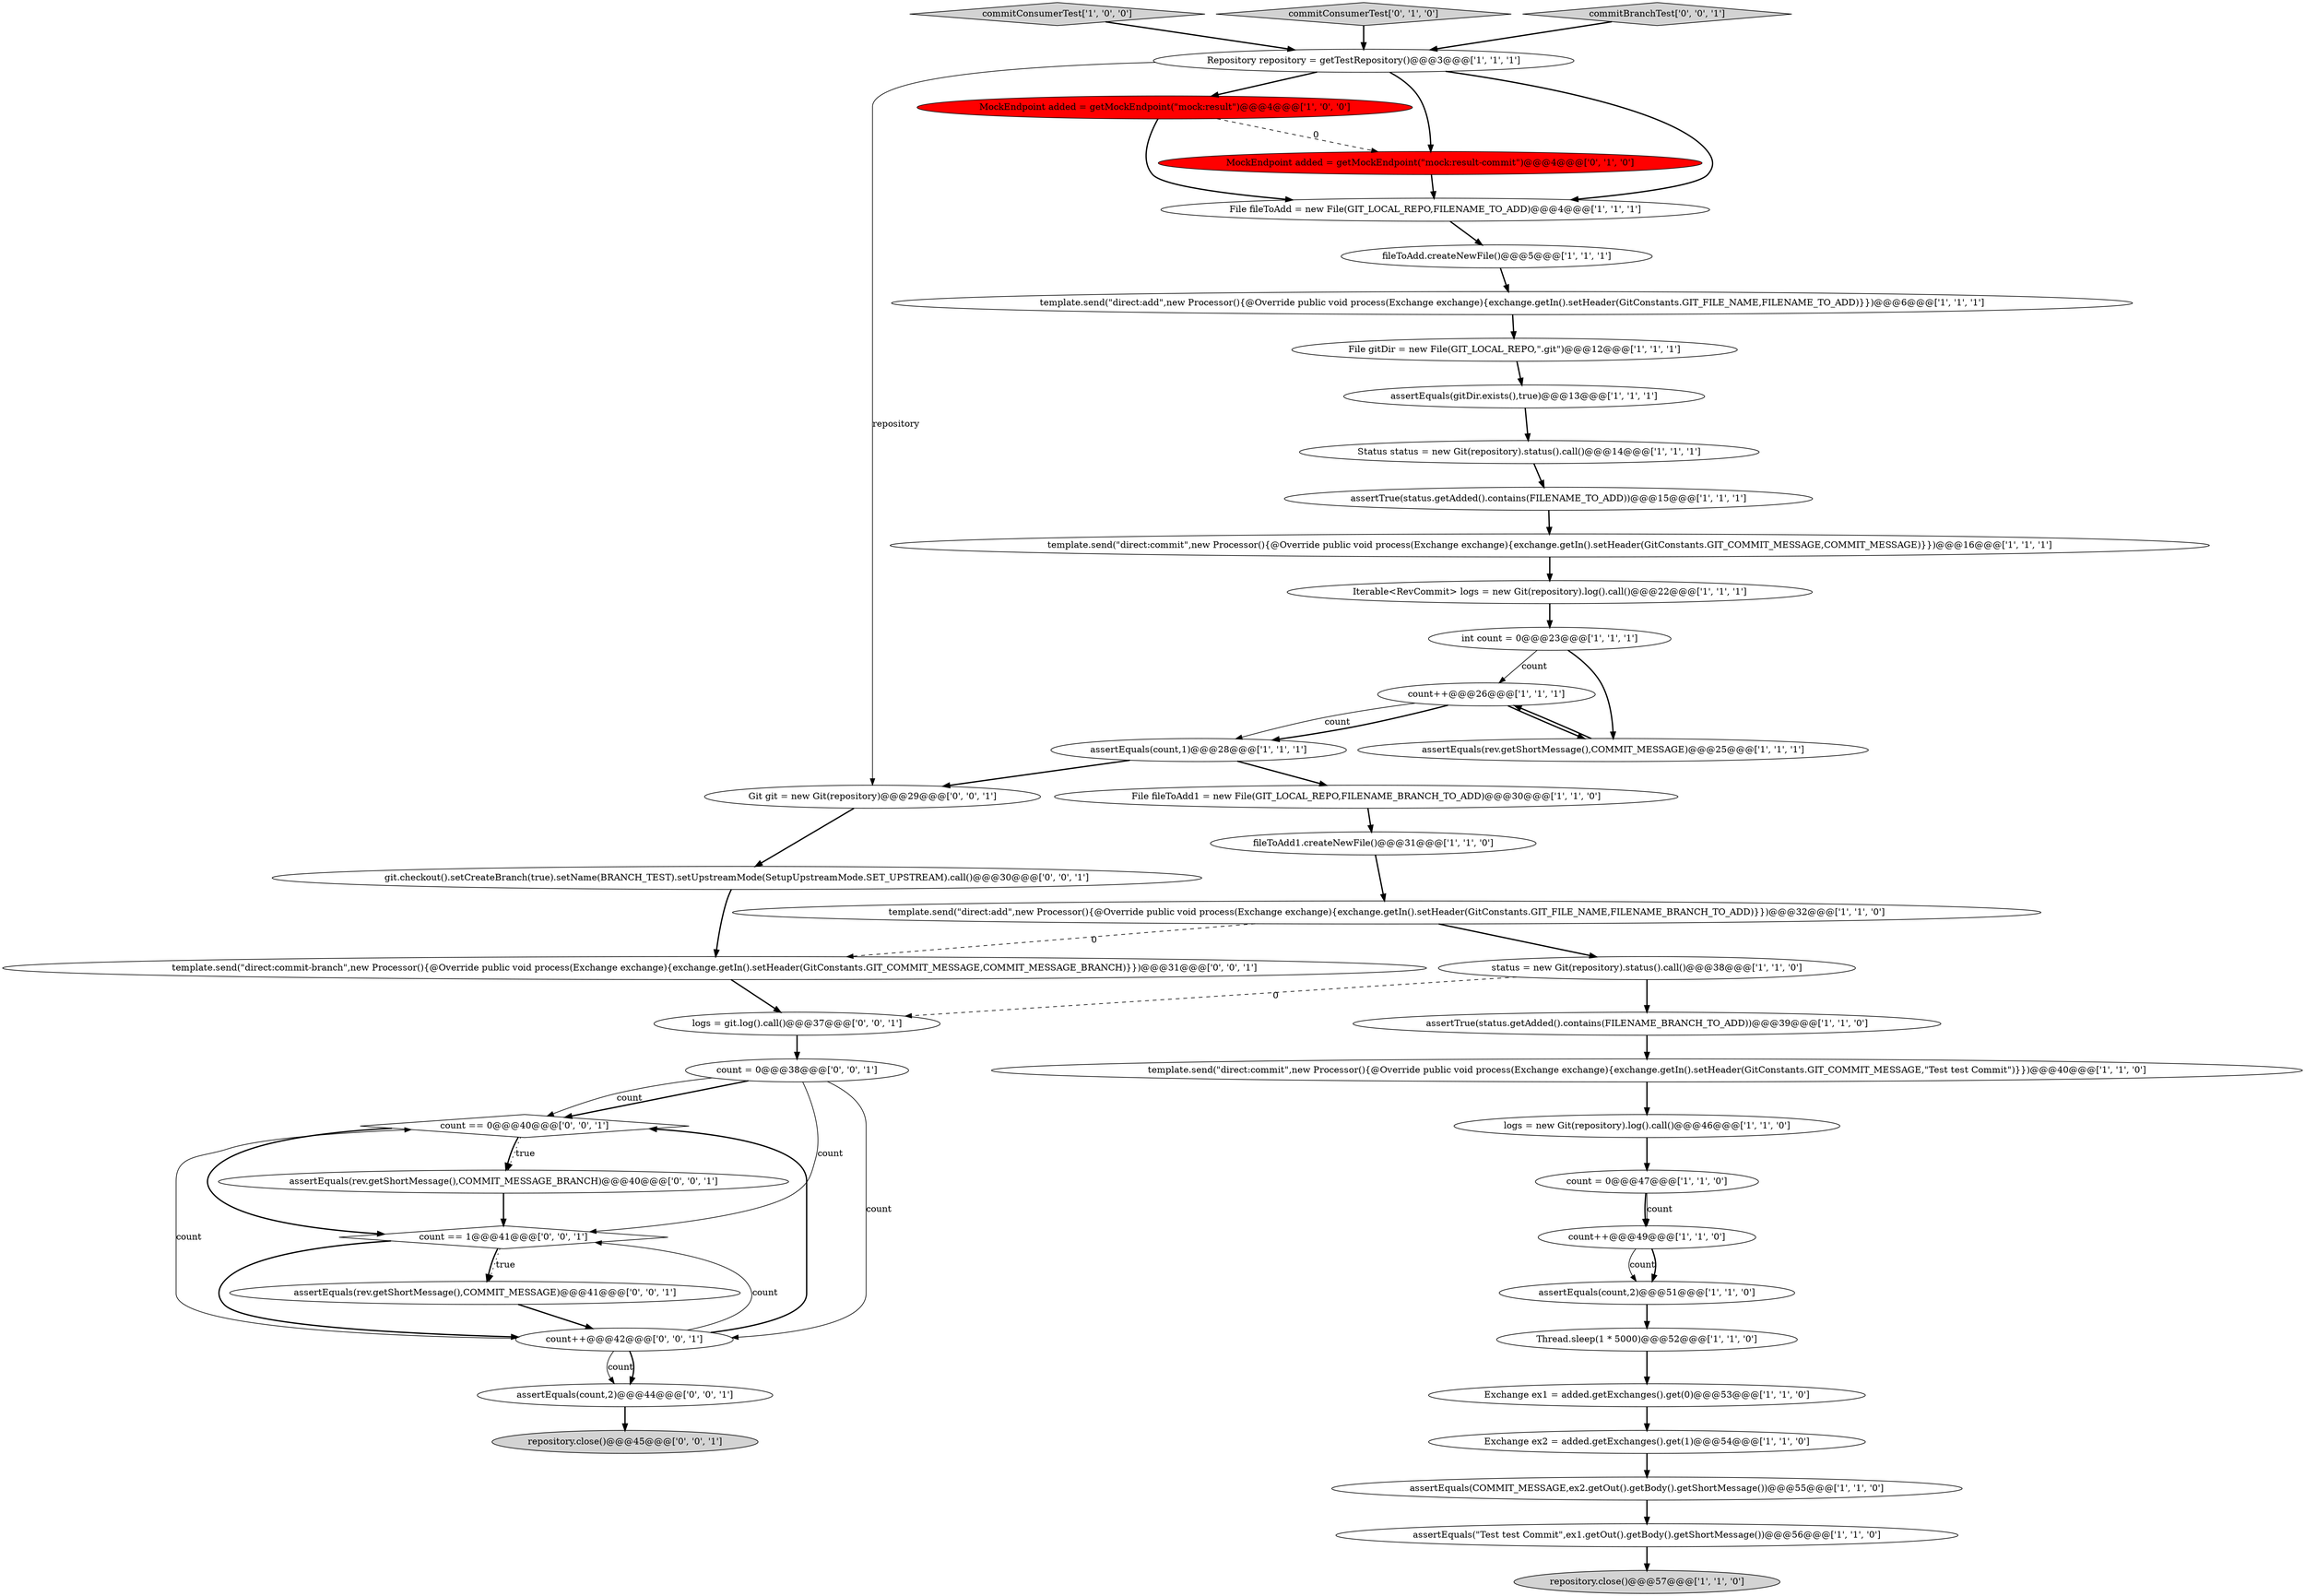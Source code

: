 digraph {
27 [style = filled, label = "template.send(\"direct:add\",new Processor(){@Override public void process(Exchange exchange){exchange.getIn().setHeader(GitConstants.GIT_FILE_NAME,FILENAME_BRANCH_TO_ADD)}})@@@32@@@['1', '1', '0']", fillcolor = white, shape = ellipse image = "AAA0AAABBB1BBB"];
5 [style = filled, label = "assertTrue(status.getAdded().contains(FILENAME_BRANCH_TO_ADD))@@@39@@@['1', '1', '0']", fillcolor = white, shape = ellipse image = "AAA0AAABBB1BBB"];
12 [style = filled, label = "Exchange ex2 = added.getExchanges().get(1)@@@54@@@['1', '1', '0']", fillcolor = white, shape = ellipse image = "AAA0AAABBB1BBB"];
10 [style = filled, label = "count++@@@26@@@['1', '1', '1']", fillcolor = white, shape = ellipse image = "AAA0AAABBB1BBB"];
9 [style = filled, label = "template.send(\"direct:commit\",new Processor(){@Override public void process(Exchange exchange){exchange.getIn().setHeader(GitConstants.GIT_COMMIT_MESSAGE,\"Test test Commit\")}})@@@40@@@['1', '1', '0']", fillcolor = white, shape = ellipse image = "AAA0AAABBB1BBB"];
31 [style = filled, label = "commitConsumerTest['1', '0', '0']", fillcolor = lightgray, shape = diamond image = "AAA0AAABBB1BBB"];
34 [style = filled, label = "template.send(\"direct:commit-branch\",new Processor(){@Override public void process(Exchange exchange){exchange.getIn().setHeader(GitConstants.GIT_COMMIT_MESSAGE,COMMIT_MESSAGE_BRANCH)}})@@@31@@@['0', '0', '1']", fillcolor = white, shape = ellipse image = "AAA0AAABBB3BBB"];
6 [style = filled, label = "logs = new Git(repository).log().call()@@@46@@@['1', '1', '0']", fillcolor = white, shape = ellipse image = "AAA0AAABBB1BBB"];
42 [style = filled, label = "count == 0@@@40@@@['0', '0', '1']", fillcolor = white, shape = diamond image = "AAA0AAABBB3BBB"];
18 [style = filled, label = "assertEquals(rev.getShortMessage(),COMMIT_MESSAGE)@@@25@@@['1', '1', '1']", fillcolor = white, shape = ellipse image = "AAA0AAABBB1BBB"];
36 [style = filled, label = "assertEquals(count,2)@@@44@@@['0', '0', '1']", fillcolor = white, shape = ellipse image = "AAA0AAABBB3BBB"];
41 [style = filled, label = "git.checkout().setCreateBranch(true).setName(BRANCH_TEST).setUpstreamMode(SetupUpstreamMode.SET_UPSTREAM).call()@@@30@@@['0', '0', '1']", fillcolor = white, shape = ellipse image = "AAA0AAABBB3BBB"];
44 [style = filled, label = "count == 1@@@41@@@['0', '0', '1']", fillcolor = white, shape = diamond image = "AAA0AAABBB3BBB"];
45 [style = filled, label = "assertEquals(rev.getShortMessage(),COMMIT_MESSAGE_BRANCH)@@@40@@@['0', '0', '1']", fillcolor = white, shape = ellipse image = "AAA0AAABBB3BBB"];
2 [style = filled, label = "Iterable<RevCommit> logs = new Git(repository).log().call()@@@22@@@['1', '1', '1']", fillcolor = white, shape = ellipse image = "AAA0AAABBB1BBB"];
0 [style = filled, label = "repository.close()@@@57@@@['1', '1', '0']", fillcolor = lightgray, shape = ellipse image = "AAA0AAABBB1BBB"];
39 [style = filled, label = "count = 0@@@38@@@['0', '0', '1']", fillcolor = white, shape = ellipse image = "AAA0AAABBB3BBB"];
22 [style = filled, label = "assertEquals(count,1)@@@28@@@['1', '1', '1']", fillcolor = white, shape = ellipse image = "AAA0AAABBB1BBB"];
1 [style = filled, label = "assertTrue(status.getAdded().contains(FILENAME_TO_ADD))@@@15@@@['1', '1', '1']", fillcolor = white, shape = ellipse image = "AAA0AAABBB1BBB"];
4 [style = filled, label = "template.send(\"direct:add\",new Processor(){@Override public void process(Exchange exchange){exchange.getIn().setHeader(GitConstants.GIT_FILE_NAME,FILENAME_TO_ADD)}})@@@6@@@['1', '1', '1']", fillcolor = white, shape = ellipse image = "AAA0AAABBB1BBB"];
29 [style = filled, label = "count++@@@49@@@['1', '1', '0']", fillcolor = white, shape = ellipse image = "AAA0AAABBB1BBB"];
19 [style = filled, label = "assertEquals(count,2)@@@51@@@['1', '1', '0']", fillcolor = white, shape = ellipse image = "AAA0AAABBB1BBB"];
26 [style = filled, label = "assertEquals(gitDir.exists(),true)@@@13@@@['1', '1', '1']", fillcolor = white, shape = ellipse image = "AAA0AAABBB1BBB"];
11 [style = filled, label = "count = 0@@@47@@@['1', '1', '0']", fillcolor = white, shape = ellipse image = "AAA0AAABBB1BBB"];
28 [style = filled, label = "File fileToAdd = new File(GIT_LOCAL_REPO,FILENAME_TO_ADD)@@@4@@@['1', '1', '1']", fillcolor = white, shape = ellipse image = "AAA0AAABBB1BBB"];
33 [style = filled, label = "commitConsumerTest['0', '1', '0']", fillcolor = lightgray, shape = diamond image = "AAA0AAABBB2BBB"];
46 [style = filled, label = "assertEquals(rev.getShortMessage(),COMMIT_MESSAGE)@@@41@@@['0', '0', '1']", fillcolor = white, shape = ellipse image = "AAA0AAABBB3BBB"];
7 [style = filled, label = "File fileToAdd1 = new File(GIT_LOCAL_REPO,FILENAME_BRANCH_TO_ADD)@@@30@@@['1', '1', '0']", fillcolor = white, shape = ellipse image = "AAA0AAABBB1BBB"];
32 [style = filled, label = "MockEndpoint added = getMockEndpoint(\"mock:result-commit\")@@@4@@@['0', '1', '0']", fillcolor = red, shape = ellipse image = "AAA1AAABBB2BBB"];
24 [style = filled, label = "int count = 0@@@23@@@['1', '1', '1']", fillcolor = white, shape = ellipse image = "AAA0AAABBB1BBB"];
23 [style = filled, label = "Exchange ex1 = added.getExchanges().get(0)@@@53@@@['1', '1', '0']", fillcolor = white, shape = ellipse image = "AAA0AAABBB1BBB"];
30 [style = filled, label = "Status status = new Git(repository).status().call()@@@14@@@['1', '1', '1']", fillcolor = white, shape = ellipse image = "AAA0AAABBB1BBB"];
21 [style = filled, label = "Thread.sleep(1 * 5000)@@@52@@@['1', '1', '0']", fillcolor = white, shape = ellipse image = "AAA0AAABBB1BBB"];
15 [style = filled, label = "template.send(\"direct:commit\",new Processor(){@Override public void process(Exchange exchange){exchange.getIn().setHeader(GitConstants.GIT_COMMIT_MESSAGE,COMMIT_MESSAGE)}})@@@16@@@['1', '1', '1']", fillcolor = white, shape = ellipse image = "AAA0AAABBB1BBB"];
25 [style = filled, label = "MockEndpoint added = getMockEndpoint(\"mock:result\")@@@4@@@['1', '0', '0']", fillcolor = red, shape = ellipse image = "AAA1AAABBB1BBB"];
8 [style = filled, label = "File gitDir = new File(GIT_LOCAL_REPO,\".git\")@@@12@@@['1', '1', '1']", fillcolor = white, shape = ellipse image = "AAA0AAABBB1BBB"];
38 [style = filled, label = "repository.close()@@@45@@@['0', '0', '1']", fillcolor = lightgray, shape = ellipse image = "AAA0AAABBB3BBB"];
17 [style = filled, label = "fileToAdd1.createNewFile()@@@31@@@['1', '1', '0']", fillcolor = white, shape = ellipse image = "AAA0AAABBB1BBB"];
40 [style = filled, label = "commitBranchTest['0', '0', '1']", fillcolor = lightgray, shape = diamond image = "AAA0AAABBB3BBB"];
37 [style = filled, label = "Git git = new Git(repository)@@@29@@@['0', '0', '1']", fillcolor = white, shape = ellipse image = "AAA0AAABBB3BBB"];
13 [style = filled, label = "fileToAdd.createNewFile()@@@5@@@['1', '1', '1']", fillcolor = white, shape = ellipse image = "AAA0AAABBB1BBB"];
16 [style = filled, label = "assertEquals(COMMIT_MESSAGE,ex2.getOut().getBody().getShortMessage())@@@55@@@['1', '1', '0']", fillcolor = white, shape = ellipse image = "AAA0AAABBB1BBB"];
3 [style = filled, label = "status = new Git(repository).status().call()@@@38@@@['1', '1', '0']", fillcolor = white, shape = ellipse image = "AAA0AAABBB1BBB"];
14 [style = filled, label = "assertEquals(\"Test test Commit\",ex1.getOut().getBody().getShortMessage())@@@56@@@['1', '1', '0']", fillcolor = white, shape = ellipse image = "AAA0AAABBB1BBB"];
43 [style = filled, label = "count++@@@42@@@['0', '0', '1']", fillcolor = white, shape = ellipse image = "AAA0AAABBB3BBB"];
20 [style = filled, label = "Repository repository = getTestRepository()@@@3@@@['1', '1', '1']", fillcolor = white, shape = ellipse image = "AAA0AAABBB1BBB"];
35 [style = filled, label = "logs = git.log().call()@@@37@@@['0', '0', '1']", fillcolor = white, shape = ellipse image = "AAA0AAABBB3BBB"];
43->44 [style = solid, label="count"];
10->22 [style = bold, label=""];
10->18 [style = bold, label=""];
15->2 [style = bold, label=""];
25->28 [style = bold, label=""];
25->32 [style = dashed, label="0"];
7->17 [style = bold, label=""];
3->35 [style = dashed, label="0"];
30->1 [style = bold, label=""];
33->20 [style = bold, label=""];
5->9 [style = bold, label=""];
42->45 [style = bold, label=""];
46->43 [style = bold, label=""];
22->37 [style = bold, label=""];
1->15 [style = bold, label=""];
37->41 [style = bold, label=""];
43->36 [style = solid, label="count"];
44->46 [style = dotted, label="true"];
27->3 [style = bold, label=""];
20->28 [style = bold, label=""];
35->39 [style = bold, label=""];
43->42 [style = bold, label=""];
43->36 [style = bold, label=""];
11->29 [style = bold, label=""];
20->32 [style = bold, label=""];
28->13 [style = bold, label=""];
12->16 [style = bold, label=""];
40->20 [style = bold, label=""];
20->25 [style = bold, label=""];
24->18 [style = bold, label=""];
45->44 [style = bold, label=""];
22->7 [style = bold, label=""];
44->43 [style = bold, label=""];
9->6 [style = bold, label=""];
26->30 [style = bold, label=""];
44->46 [style = bold, label=""];
20->37 [style = solid, label="repository"];
3->5 [style = bold, label=""];
29->19 [style = solid, label="count"];
42->44 [style = bold, label=""];
29->19 [style = bold, label=""];
18->10 [style = bold, label=""];
14->0 [style = bold, label=""];
6->11 [style = bold, label=""];
10->22 [style = solid, label="count"];
39->43 [style = solid, label="count"];
11->29 [style = solid, label="count"];
4->8 [style = bold, label=""];
16->14 [style = bold, label=""];
23->12 [style = bold, label=""];
34->35 [style = bold, label=""];
36->38 [style = bold, label=""];
2->24 [style = bold, label=""];
17->27 [style = bold, label=""];
31->20 [style = bold, label=""];
42->45 [style = dotted, label="true"];
39->42 [style = bold, label=""];
24->10 [style = solid, label="count"];
21->23 [style = bold, label=""];
32->28 [style = bold, label=""];
41->34 [style = bold, label=""];
13->4 [style = bold, label=""];
43->42 [style = solid, label="count"];
27->34 [style = dashed, label="0"];
39->42 [style = solid, label="count"];
39->44 [style = solid, label="count"];
8->26 [style = bold, label=""];
19->21 [style = bold, label=""];
}

